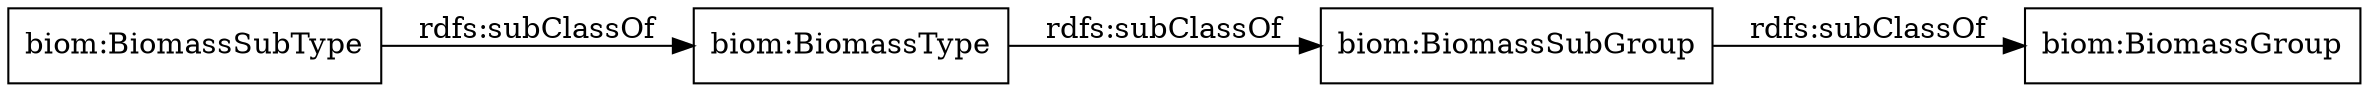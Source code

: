 digraph ar2dtool_diagram { 
rankdir=LR;
size="1000"
node [shape = rectangle, color="black"]; "biom:BiomassType" "biom:BiomassSubType" "biom:BiomassSubGroup" "biom:BiomassGroup" ; /*classes style*/
	"biom:BiomassSubType" -> "biom:BiomassType" [ label = "rdfs:subClassOf" ];
	"biom:BiomassSubGroup" -> "biom:BiomassGroup" [ label = "rdfs:subClassOf" ];
	"biom:BiomassType" -> "biom:BiomassSubGroup" [ label = "rdfs:subClassOf" ];

}
